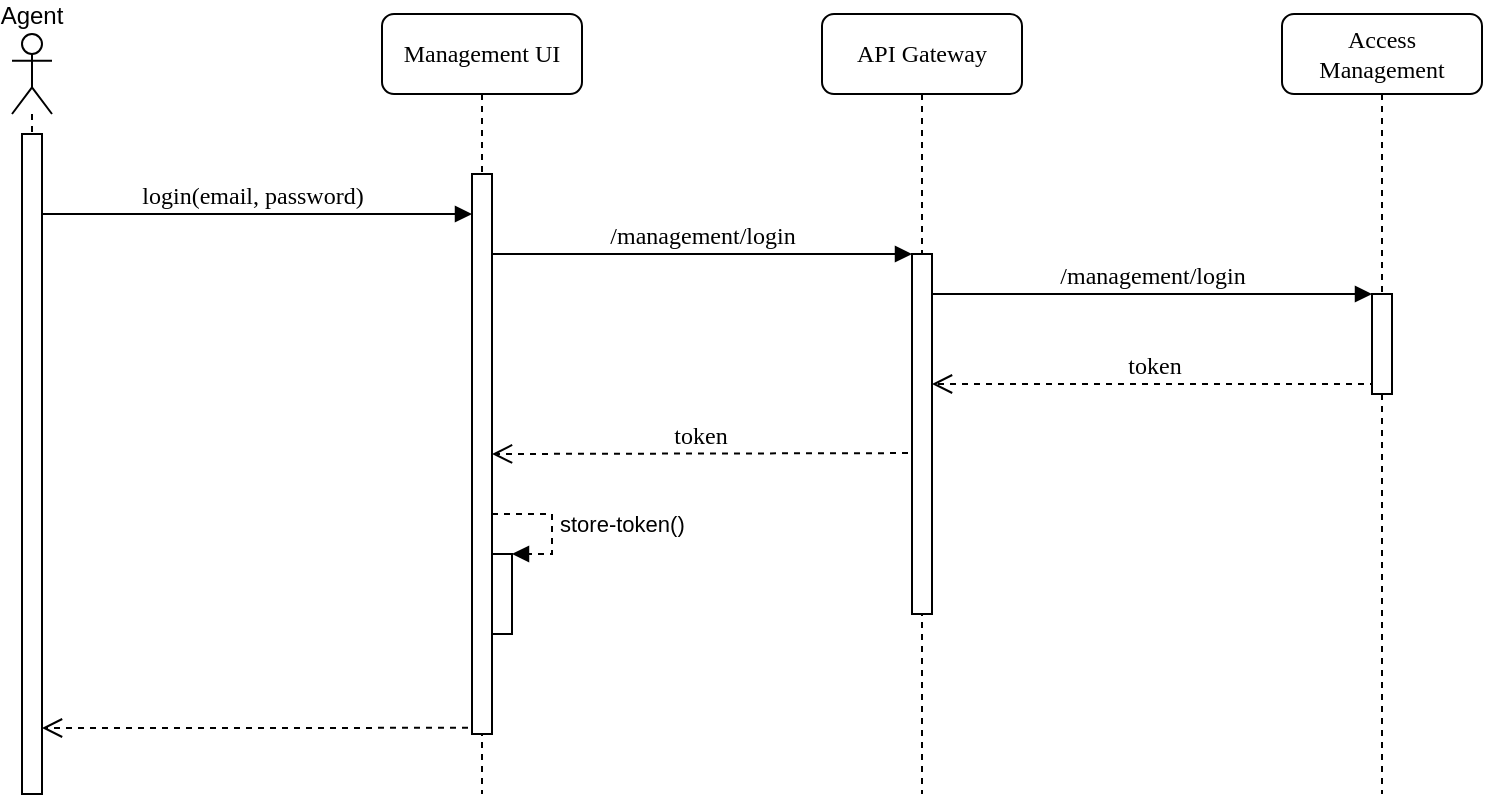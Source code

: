 <mxfile version="13.3.9" type="device" pages="3"><diagram name="login" id="13e1069c-82ec-6db2-03f1-153e76fe0fe0"><mxGraphModel dx="1422" dy="832" grid="1" gridSize="10" guides="1" tooltips="1" connect="1" arrows="1" fold="1" page="1" pageScale="1" pageWidth="1100" pageHeight="850" background="#ffffff" math="0" shadow="0"><root><mxCell id="0"/><mxCell id="1" parent="0"/><mxCell id="9r3XHxPPfBr76RsygBmJ-10" value="token" style="html=1;verticalAlign=bottom;endArrow=open;dashed=1;endSize=8;labelBackgroundColor=none;fontFamily=Verdana;fontSize=12;edgeStyle=elbowEdgeStyle;elbow=vertical;exitX=0.2;exitY=0.9;exitDx=0;exitDy=0;exitPerimeter=0;" parent="1" source="7baba1c4bc27f4b0-13" target="7baba1c4bc27f4b0-10" edge="1"><mxGeometry relative="1" as="geometry"><mxPoint x="475" y="239.5" as="targetPoint"/><mxPoint x="605" y="239.5" as="sourcePoint"/></mxGeometry></mxCell><mxCell id="9r3XHxPPfBr76RsygBmJ-23" value="login(email, password)" style="html=1;verticalAlign=bottom;endArrow=block;entryX=0;entryY=0;labelBackgroundColor=none;fontFamily=Verdana;fontSize=12;edgeStyle=elbowEdgeStyle;elbow=vertical;" parent="1" source="9r3XHxPPfBr76RsygBmJ-20" edge="1"><mxGeometry relative="1" as="geometry"><mxPoint x="60" y="150" as="sourcePoint"/><mxPoint x="270" y="150.0" as="targetPoint"/></mxGeometry></mxCell><mxCell id="7baba1c4bc27f4b0-2" value="API Gateway" style="shape=umlLifeline;perimeter=lifelinePerimeter;whiteSpace=wrap;html=1;container=1;collapsible=0;recursiveResize=0;outlineConnect=0;rounded=1;shadow=0;comic=0;labelBackgroundColor=none;strokeWidth=1;fontFamily=Verdana;fontSize=12;align=center;" parent="1" vertex="1"><mxGeometry x="445" y="50" width="100" height="390" as="geometry"/></mxCell><mxCell id="7baba1c4bc27f4b0-10" value="" style="html=1;points=[];perimeter=orthogonalPerimeter;rounded=0;shadow=0;comic=0;labelBackgroundColor=none;strokeWidth=1;fontFamily=Verdana;fontSize=12;align=center;" parent="7baba1c4bc27f4b0-2" vertex="1"><mxGeometry x="45" y="120" width="10" height="180" as="geometry"/></mxCell><mxCell id="7baba1c4bc27f4b0-3" value="Access Management" style="shape=umlLifeline;perimeter=lifelinePerimeter;whiteSpace=wrap;html=1;container=1;collapsible=0;recursiveResize=0;outlineConnect=0;rounded=1;shadow=0;comic=0;labelBackgroundColor=none;strokeWidth=1;fontFamily=Verdana;fontSize=12;align=center;" parent="1" vertex="1"><mxGeometry x="675" y="50" width="100" height="390" as="geometry"/></mxCell><mxCell id="7baba1c4bc27f4b0-13" value="" style="html=1;points=[];perimeter=orthogonalPerimeter;rounded=0;shadow=0;comic=0;labelBackgroundColor=none;strokeWidth=1;fontFamily=Verdana;fontSize=12;align=center;" parent="7baba1c4bc27f4b0-3" vertex="1"><mxGeometry x="45" y="140" width="10" height="50" as="geometry"/></mxCell><mxCell id="7baba1c4bc27f4b0-8" value="Management UI" style="shape=umlLifeline;perimeter=lifelinePerimeter;whiteSpace=wrap;html=1;container=1;collapsible=0;recursiveResize=0;outlineConnect=0;rounded=1;shadow=0;comic=0;labelBackgroundColor=none;strokeWidth=1;fontFamily=Verdana;fontSize=12;align=center;" parent="1" vertex="1"><mxGeometry x="225" y="50" width="100" height="390" as="geometry"/></mxCell><mxCell id="7baba1c4bc27f4b0-9" value="" style="html=1;points=[];perimeter=orthogonalPerimeter;rounded=0;shadow=0;comic=0;labelBackgroundColor=none;strokeWidth=1;fontFamily=Verdana;fontSize=12;align=center;" parent="7baba1c4bc27f4b0-8" vertex="1"><mxGeometry x="45" y="80" width="10" height="280" as="geometry"/></mxCell><mxCell id="7baba1c4bc27f4b0-11" value="/management/login" style="html=1;verticalAlign=bottom;endArrow=block;entryX=0;entryY=0;labelBackgroundColor=none;fontFamily=Verdana;fontSize=12;edgeStyle=elbowEdgeStyle;elbow=vertical;" parent="1" source="7baba1c4bc27f4b0-9" target="7baba1c4bc27f4b0-10" edge="1"><mxGeometry relative="1" as="geometry"><mxPoint x="345" y="180" as="sourcePoint"/></mxGeometry></mxCell><mxCell id="7baba1c4bc27f4b0-14" value="/management/login" style="html=1;verticalAlign=bottom;endArrow=block;entryX=0;entryY=0;labelBackgroundColor=none;fontFamily=Verdana;fontSize=12;edgeStyle=elbowEdgeStyle;elbow=vertical;" parent="1" source="7baba1c4bc27f4b0-10" target="7baba1c4bc27f4b0-13" edge="1"><mxGeometry relative="1" as="geometry"><mxPoint x="575" y="190" as="sourcePoint"/></mxGeometry></mxCell><mxCell id="9r3XHxPPfBr76RsygBmJ-11" value="token" style="html=1;verticalAlign=bottom;endArrow=open;dashed=1;endSize=8;labelBackgroundColor=none;fontFamily=Verdana;fontSize=12;edgeStyle=elbowEdgeStyle;elbow=vertical;exitX=-0.2;exitY=0.553;exitDx=0;exitDy=0;exitPerimeter=0;" parent="1" source="7baba1c4bc27f4b0-10" target="7baba1c4bc27f4b0-9" edge="1"><mxGeometry relative="1" as="geometry"><mxPoint x="255" y="280" as="targetPoint"/><Array as="points"><mxPoint x="365" y="270"/></Array><mxPoint x="387" y="280" as="sourcePoint"/></mxGeometry></mxCell><mxCell id="9r3XHxPPfBr76RsygBmJ-20" value="Agent" style="shape=umlLifeline;participant=umlActor;perimeter=lifelinePerimeter;whiteSpace=wrap;html=1;container=1;collapsible=0;recursiveResize=0;verticalAlign=bottom;spacingTop=36;labelBackgroundColor=#ffffff;outlineConnect=0;labelPosition=center;verticalLabelPosition=top;align=center;" parent="1" vertex="1"><mxGeometry x="40" y="60" width="20" height="380" as="geometry"/></mxCell><mxCell id="9r3XHxPPfBr76RsygBmJ-21" value="" style="html=1;points=[];perimeter=orthogonalPerimeter;" parent="9r3XHxPPfBr76RsygBmJ-20" vertex="1"><mxGeometry x="5" y="50" width="10" height="330" as="geometry"/></mxCell><mxCell id="9r3XHxPPfBr76RsygBmJ-24" value="" style="html=1;verticalAlign=bottom;endArrow=open;dashed=1;endSize=8;labelBackgroundColor=none;fontFamily=Verdana;fontSize=12;edgeStyle=elbowEdgeStyle;elbow=vertical;exitX=-0.2;exitY=0.989;exitDx=0;exitDy=0;exitPerimeter=0;" parent="1" source="7baba1c4bc27f4b0-9" target="9r3XHxPPfBr76RsygBmJ-21" edge="1"><mxGeometry relative="1" as="geometry"><mxPoint x="40" y="320.46" as="targetPoint"/><mxPoint x="160" y="413" as="sourcePoint"/></mxGeometry></mxCell><mxCell id="9r3XHxPPfBr76RsygBmJ-26" value="" style="html=1;points=[];perimeter=orthogonalPerimeter;" parent="1" vertex="1"><mxGeometry x="280" y="320" width="10" height="40" as="geometry"/></mxCell><mxCell id="9r3XHxPPfBr76RsygBmJ-27" value="store-token()" style="edgeStyle=orthogonalEdgeStyle;html=1;align=left;spacingLeft=2;endArrow=block;rounded=0;entryX=1;entryY=0;dashed=1;" parent="1" source="7baba1c4bc27f4b0-9" target="9r3XHxPPfBr76RsygBmJ-26" edge="1"><mxGeometry relative="1" as="geometry"><mxPoint x="285" y="300" as="sourcePoint"/><Array as="points"><mxPoint x="310" y="300"/><mxPoint x="310" y="320"/></Array></mxGeometry></mxCell></root></mxGraphModel></diagram><diagram id="2cRlKDAucjK2CO5kLKZX" name="business-creation"><mxGraphModel dx="1422" dy="832" grid="1" gridSize="10" guides="1" tooltips="1" connect="1" arrows="1" fold="1" page="1" pageScale="1" pageWidth="827" pageHeight="1169" math="0" shadow="0"><root><mxCell id="4nUgVqKMPaIbBqRqi7Er-0"/><mxCell id="4nUgVqKMPaIbBqRqi7Er-1" parent="4nUgVqKMPaIbBqRqi7Er-0"/><mxCell id="WqAKoqgj0-lO-QitgO50-1" value="new business()" style="html=1;verticalAlign=bottom;endArrow=block;entryX=0;entryY=0;labelBackgroundColor=none;fontFamily=Verdana;fontSize=12;edgeStyle=elbowEdgeStyle;elbow=vertical;" parent="4nUgVqKMPaIbBqRqi7Er-1" source="WqAKoqgj0-lO-QitgO50-11" edge="1"><mxGeometry relative="1" as="geometry"><mxPoint x="60" y="150" as="sourcePoint"/><mxPoint x="270" y="150.0" as="targetPoint"/></mxGeometry></mxCell><mxCell id="WqAKoqgj0-lO-QitgO50-2" value="API Gateway" style="shape=umlLifeline;perimeter=lifelinePerimeter;whiteSpace=wrap;html=1;container=1;collapsible=0;recursiveResize=0;outlineConnect=0;rounded=1;shadow=0;comic=0;labelBackgroundColor=none;strokeWidth=1;fontFamily=Verdana;fontSize=12;align=center;" parent="4nUgVqKMPaIbBqRqi7Er-1" vertex="1"><mxGeometry x="445" y="50" width="100" height="480" as="geometry"/></mxCell><mxCell id="WqAKoqgj0-lO-QitgO50-3" value="" style="html=1;points=[];perimeter=orthogonalPerimeter;rounded=0;shadow=0;comic=0;labelBackgroundColor=none;strokeWidth=1;fontFamily=Verdana;fontSize=12;align=center;" parent="WqAKoqgj0-lO-QitgO50-2" vertex="1"><mxGeometry x="45" y="120" width="10" height="180" as="geometry"/></mxCell><mxCell id="8SOFzGMDC54EK7gkt21m-17" value="" style="html=1;points=[];perimeter=orthogonalPerimeter;rounded=0;shadow=0;comic=0;labelBackgroundColor=none;strokeWidth=1;fontFamily=Verdana;fontSize=12;align=center;" parent="WqAKoqgj0-lO-QitgO50-2" vertex="1"><mxGeometry x="45" y="330" width="10" height="70" as="geometry"/></mxCell><mxCell id="WqAKoqgj0-lO-QitgO50-4" value="Access Management" style="shape=umlLifeline;perimeter=lifelinePerimeter;whiteSpace=wrap;html=1;container=1;collapsible=0;recursiveResize=0;outlineConnect=0;rounded=1;shadow=0;comic=0;labelBackgroundColor=none;strokeWidth=1;fontFamily=Verdana;fontSize=12;align=center;" parent="4nUgVqKMPaIbBqRqi7Er-1" vertex="1"><mxGeometry x="675" y="50" width="100" height="480" as="geometry"/></mxCell><mxCell id="WqAKoqgj0-lO-QitgO50-5" value="" style="html=1;points=[];perimeter=orthogonalPerimeter;rounded=0;shadow=0;comic=0;labelBackgroundColor=none;strokeWidth=1;fontFamily=Verdana;fontSize=12;align=center;" parent="WqAKoqgj0-lO-QitgO50-4" vertex="1"><mxGeometry x="45" y="140" width="10" height="50" as="geometry"/></mxCell><mxCell id="8SOFzGMDC54EK7gkt21m-16" value="" style="html=1;points=[];perimeter=orthogonalPerimeter;rounded=0;shadow=0;comic=0;labelBackgroundColor=none;strokeWidth=1;fontFamily=Verdana;fontSize=12;align=center;" parent="WqAKoqgj0-lO-QitgO50-4" vertex="1"><mxGeometry x="45" y="330" width="10" height="50" as="geometry"/></mxCell><mxCell id="WqAKoqgj0-lO-QitgO50-6" value="Management UI" style="shape=umlLifeline;perimeter=lifelinePerimeter;whiteSpace=wrap;html=1;container=1;collapsible=0;recursiveResize=0;outlineConnect=0;rounded=1;shadow=0;comic=0;labelBackgroundColor=none;strokeWidth=1;fontFamily=Verdana;fontSize=12;align=center;" parent="4nUgVqKMPaIbBqRqi7Er-1" vertex="1"><mxGeometry x="225" y="50" width="100" height="480" as="geometry"/></mxCell><mxCell id="WqAKoqgj0-lO-QitgO50-7" value="" style="html=1;points=[];perimeter=orthogonalPerimeter;rounded=0;shadow=0;comic=0;labelBackgroundColor=none;strokeWidth=1;fontFamily=Verdana;fontSize=12;align=center;" parent="WqAKoqgj0-lO-QitgO50-6" vertex="1"><mxGeometry x="45" y="80" width="10" height="380" as="geometry"/></mxCell><mxCell id="WqAKoqgj0-lO-QitgO50-8" value="/management/business/create" style="html=1;verticalAlign=bottom;endArrow=block;entryX=0;entryY=0;labelBackgroundColor=none;fontFamily=Verdana;fontSize=12;edgeStyle=elbowEdgeStyle;elbow=vertical;" parent="4nUgVqKMPaIbBqRqi7Er-1" source="WqAKoqgj0-lO-QitgO50-7" target="WqAKoqgj0-lO-QitgO50-3" edge="1"><mxGeometry relative="1" as="geometry"><mxPoint x="345" y="180" as="sourcePoint"/></mxGeometry></mxCell><mxCell id="WqAKoqgj0-lO-QitgO50-9" value="/management/auth" style="html=1;verticalAlign=bottom;endArrow=block;entryX=0;entryY=0;labelBackgroundColor=none;fontFamily=Verdana;fontSize=12;edgeStyle=elbowEdgeStyle;elbow=vertical;" parent="4nUgVqKMPaIbBqRqi7Er-1" source="WqAKoqgj0-lO-QitgO50-3" target="WqAKoqgj0-lO-QitgO50-5" edge="1"><mxGeometry relative="1" as="geometry"><mxPoint x="575" y="190" as="sourcePoint"/></mxGeometry></mxCell><mxCell id="WqAKoqgj0-lO-QitgO50-11" value="Owner" style="shape=umlLifeline;participant=umlActor;perimeter=lifelinePerimeter;whiteSpace=wrap;html=1;container=1;collapsible=0;recursiveResize=0;verticalAlign=bottom;spacingTop=36;labelBackgroundColor=#ffffff;outlineConnect=0;labelPosition=center;verticalLabelPosition=top;align=center;" parent="4nUgVqKMPaIbBqRqi7Er-1" vertex="1"><mxGeometry x="40" y="60" width="20" height="470" as="geometry"/></mxCell><mxCell id="WqAKoqgj0-lO-QitgO50-12" value="" style="html=1;points=[];perimeter=orthogonalPerimeter;" parent="WqAKoqgj0-lO-QitgO50-11" vertex="1"><mxGeometry x="5" y="50" width="10" height="400" as="geometry"/></mxCell><mxCell id="WqAKoqgj0-lO-QitgO50-13" value="" style="html=1;verticalAlign=bottom;endArrow=open;dashed=1;endSize=8;labelBackgroundColor=none;fontFamily=Verdana;fontSize=12;edgeStyle=elbowEdgeStyle;elbow=vertical;exitX=0.1;exitY=0.953;exitDx=0;exitDy=0;exitPerimeter=0;" parent="4nUgVqKMPaIbBqRqi7Er-1" source="WqAKoqgj0-lO-QitgO50-7" target="WqAKoqgj0-lO-QitgO50-12" edge="1"><mxGeometry relative="1" as="geometry"><mxPoint x="40" y="320.46" as="targetPoint"/><mxPoint x="160" y="413" as="sourcePoint"/></mxGeometry></mxCell><mxCell id="u4_4PW9yG5TxflLb3e-O-0" value="agent credentials" style="html=1;verticalAlign=bottom;endArrow=open;dashed=1;endSize=8;labelBackgroundColor=none;fontFamily=Verdana;fontSize=12;edgeStyle=elbowEdgeStyle;elbow=vertical;entryX=1.2;entryY=0.339;entryDx=0;entryDy=0;entryPerimeter=0;" parent="4nUgVqKMPaIbBqRqi7Er-1" source="WqAKoqgj0-lO-QitgO50-5" target="WqAKoqgj0-lO-QitgO50-3" edge="1"><mxGeometry relative="1" as="geometry"><mxPoint x="550" y="230" as="targetPoint"/><mxPoint x="708" y="230" as="sourcePoint"/></mxGeometry></mxCell><mxCell id="u4_4PW9yG5TxflLb3e-O-1" value="Management Services" style="shape=umlLifeline;perimeter=lifelinePerimeter;whiteSpace=wrap;html=1;container=1;collapsible=0;recursiveResize=0;outlineConnect=0;rounded=1;shadow=0;comic=0;labelBackgroundColor=none;strokeWidth=1;fontFamily=Verdana;fontSize=12;align=center;" parent="4nUgVqKMPaIbBqRqi7Er-1" vertex="1"><mxGeometry x="910" y="50" width="100" height="480" as="geometry"/></mxCell><mxCell id="u4_4PW9yG5TxflLb3e-O-2" value="" style="html=1;points=[];perimeter=orthogonalPerimeter;rounded=0;shadow=0;comic=0;labelBackgroundColor=none;strokeWidth=1;fontFamily=Verdana;fontSize=12;align=center;" parent="u4_4PW9yG5TxflLb3e-O-1" vertex="1"><mxGeometry x="45" y="230" width="10" height="50" as="geometry"/></mxCell><mxCell id="8SOFzGMDC54EK7gkt21m-1" value="/management/business/create" style="html=1;verticalAlign=bottom;endArrow=block;labelBackgroundColor=none;fontFamily=Verdana;fontSize=12;edgeStyle=elbowEdgeStyle;elbow=vertical;exitX=1.2;exitY=0.683;exitDx=0;exitDy=0;exitPerimeter=0;entryX=0.1;entryY=0.26;entryDx=0;entryDy=0;entryPerimeter=0;" parent="4nUgVqKMPaIbBqRqi7Er-1" source="WqAKoqgj0-lO-QitgO50-3" target="u4_4PW9yG5TxflLb3e-O-2" edge="1"><mxGeometry relative="1" as="geometry"><mxPoint x="555" y="290" as="sourcePoint"/><mxPoint x="900" y="293" as="targetPoint"/></mxGeometry></mxCell><mxCell id="8SOFzGMDC54EK7gkt21m-2" value="business data" style="html=1;verticalAlign=bottom;endArrow=open;dashed=1;endSize=8;labelBackgroundColor=none;fontFamily=Verdana;fontSize=12;edgeStyle=elbowEdgeStyle;elbow=vertical;entryX=1.1;entryY=0.839;entryDx=0;entryDy=0;entryPerimeter=0;exitX=0.1;exitY=0.82;exitDx=0;exitDy=0;exitPerimeter=0;" parent="4nUgVqKMPaIbBqRqi7Er-1" source="u4_4PW9yG5TxflLb3e-O-2" target="WqAKoqgj0-lO-QitgO50-3" edge="1"><mxGeometry relative="1" as="geometry"><mxPoint x="590" y="320.02" as="targetPoint"/><mxPoint x="808" y="320" as="sourcePoint"/></mxGeometry></mxCell><mxCell id="8SOFzGMDC54EK7gkt21m-3" value="business data" style="html=1;verticalAlign=bottom;endArrow=open;dashed=1;endSize=8;labelBackgroundColor=none;fontFamily=Verdana;fontSize=12;edgeStyle=elbowEdgeStyle;elbow=vertical;exitX=0;exitY=0.994;exitDx=0;exitDy=0;exitPerimeter=0;" parent="4nUgVqKMPaIbBqRqi7Er-1" source="WqAKoqgj0-lO-QitgO50-3" edge="1"><mxGeometry relative="1" as="geometry"><mxPoint x="279" y="348" as="targetPoint"/><Array as="points"><mxPoint x="330" y="348"/></Array><mxPoint x="460" y="350" as="sourcePoint"/></mxGeometry></mxCell><mxCell id="8SOFzGMDC54EK7gkt21m-11" value="403" style="html=1;verticalAlign=bottom;endArrow=open;dashed=1;endSize=8;labelBackgroundColor=none;fontFamily=Verdana;fontSize=12;edgeStyle=elbowEdgeStyle;elbow=vertical;entryX=1.2;entryY=0.339;entryDx=0;entryDy=0;entryPerimeter=0;" parent="4nUgVqKMPaIbBqRqi7Er-1" edge="1"><mxGeometry relative="1" as="geometry"><mxPoint x="502" y="391.02" as="targetPoint"/><mxPoint x="720" y="391" as="sourcePoint"/></mxGeometry></mxCell><mxCell id="8SOFzGMDC54EK7gkt21m-15" value="Access denied" style="html=1;verticalAlign=bottom;endArrow=open;dashed=1;endSize=8;labelBackgroundColor=none;fontFamily=Verdana;fontSize=12;edgeStyle=elbowEdgeStyle;elbow=vertical;entryX=0.9;entryY=0.445;entryDx=0;entryDy=0;entryPerimeter=0;exitX=0;exitY=0.994;exitDx=0;exitDy=0;exitPerimeter=0;" parent="4nUgVqKMPaIbBqRqi7Er-1" edge="1"><mxGeometry relative="1" as="geometry"><mxPoint x="279" y="440.05" as="targetPoint"/><Array as="points"><mxPoint x="330" y="440"/></Array><mxPoint x="490" y="440.92" as="sourcePoint"/></mxGeometry></mxCell><mxCell id="8SOFzGMDC54EK7gkt21m-10" value="error" style="shape=umlFrame;whiteSpace=wrap;html=1;" parent="4nUgVqKMPaIbBqRqi7Er-1" vertex="1"><mxGeometry x="250" y="370" width="730" height="100" as="geometry"/></mxCell><mxCell id="8SOFzGMDC54EK7gkt21m-4" value="success" style="shape=umlFrame;whiteSpace=wrap;html=1;" parent="4nUgVqKMPaIbBqRqi7Er-1" vertex="1"><mxGeometry x="250" y="210" width="730" height="160" as="geometry"/></mxCell></root></mxGraphModel></diagram><diagram name="business-execution" id="yGrtFF_EOIKwgGQeVAfg"><mxGraphModel dx="1422" dy="832" grid="1" gridSize="10" guides="1" tooltips="1" connect="1" arrows="1" fold="1" page="1" pageScale="1" pageWidth="827" pageHeight="1169" math="0" shadow="0"><root><mxCell id="TE4qETaCNr6XLSNKdx11-0"/><mxCell id="TE4qETaCNr6XLSNKdx11-1" parent="TE4qETaCNr6XLSNKdx11-0"/><mxCell id="j4y48DyJ7ybmJsVWcj3t-8" value="" style="html=1;verticalAlign=bottom;endArrow=open;dashed=1;endSize=8;labelBackgroundColor=none;fontFamily=Verdana;fontSize=12;edgeStyle=elbowEdgeStyle;elbow=vertical;entryX=1.2;entryY=0.958;entryDx=0;entryDy=0;entryPerimeter=0;" parent="TE4qETaCNr6XLSNKdx11-1" target="j4y48DyJ7ybmJsVWcj3t-4" edge="1"><mxGeometry relative="1" as="geometry"><mxPoint x="60" y="650" as="targetPoint"/><mxPoint x="276" y="650" as="sourcePoint"/><Array as="points"><mxPoint x="150" y="649"/><mxPoint x="140" y="640"/></Array></mxGeometry></mxCell><mxCell id="-XUPtEVk1rIOXq4YrW0v-10" value="session data" style="html=1;verticalAlign=bottom;endArrow=open;dashed=1;endSize=8;labelBackgroundColor=none;fontFamily=Verdana;fontSize=12;edgeStyle=elbowEdgeStyle;elbow=vertical;exitX=0.1;exitY=0.923;exitDx=0;exitDy=0;exitPerimeter=0;entryX=1.2;entryY=0.812;entryDx=0;entryDy=0;entryPerimeter=0;" parent="TE4qETaCNr6XLSNKdx11-1" source="-XUPtEVk1rIOXq4YrW0v-1" target="-XUPtEVk1rIOXq4YrW0v-3" edge="1"><mxGeometry relative="1" as="geometry"><mxPoint x="495" y="609" as="targetPoint"/><mxPoint x="952.5" y="550" as="sourcePoint"/></mxGeometry></mxCell><mxCell id="-XUPtEVk1rIOXq4YrW0v-0" value="Business Services" style="shape=umlLifeline;perimeter=lifelinePerimeter;whiteSpace=wrap;html=1;container=1;collapsible=0;recursiveResize=0;outlineConnect=0;rounded=1;shadow=0;comic=0;labelBackgroundColor=none;strokeWidth=1;fontFamily=Verdana;fontSize=12;align=center;" parent="TE4qETaCNr6XLSNKdx11-1" vertex="1"><mxGeometry x="1125" y="50" width="100" height="610" as="geometry"/></mxCell><mxCell id="-XUPtEVk1rIOXq4YrW0v-1" value="" style="html=1;points=[];perimeter=orthogonalPerimeter;rounded=0;shadow=0;comic=0;labelBackgroundColor=none;strokeWidth=1;fontFamily=Verdana;fontSize=12;align=center;" parent="TE4qETaCNr6XLSNKdx11-1" vertex="1"><mxGeometry x="1170" y="490" width="10" height="130" as="geometry"/></mxCell><mxCell id="TE4qETaCNr6XLSNKdx11-2" value="request configuration" style="html=1;verticalAlign=bottom;endArrow=block;entryX=0;entryY=0;labelBackgroundColor=none;fontFamily=Verdana;fontSize=12;edgeStyle=elbowEdgeStyle;elbow=vertical;" parent="TE4qETaCNr6XLSNKdx11-1" source="TE4qETaCNr6XLSNKdx11-13" edge="1"><mxGeometry relative="1" as="geometry"><mxPoint x="60" y="150" as="sourcePoint"/><mxPoint x="270" y="150.0" as="targetPoint"/></mxGeometry></mxCell><mxCell id="TE4qETaCNr6XLSNKdx11-3" value="API Gateway" style="shape=umlLifeline;perimeter=lifelinePerimeter;whiteSpace=wrap;html=1;container=1;collapsible=0;recursiveResize=0;outlineConnect=0;rounded=1;shadow=0;comic=0;labelBackgroundColor=none;strokeWidth=1;fontFamily=Verdana;fontSize=12;align=center;" parent="TE4qETaCNr6XLSNKdx11-1" vertex="1"><mxGeometry x="445" y="50" width="100" height="610" as="geometry"/></mxCell><mxCell id="TE4qETaCNr6XLSNKdx11-4" value="" style="html=1;points=[];perimeter=orthogonalPerimeter;rounded=0;shadow=0;comic=0;labelBackgroundColor=none;strokeWidth=1;fontFamily=Verdana;fontSize=12;align=center;" parent="TE4qETaCNr6XLSNKdx11-3" vertex="1"><mxGeometry x="45" y="120" width="10" height="180" as="geometry"/></mxCell><mxCell id="-XUPtEVk1rIOXq4YrW0v-3" value="" style="html=1;points=[];perimeter=orthogonalPerimeter;rounded=0;shadow=0;comic=0;labelBackgroundColor=none;strokeWidth=1;fontFamily=Verdana;fontSize=12;align=center;" parent="TE4qETaCNr6XLSNKdx11-3" vertex="1"><mxGeometry x="45" y="350" width="10" height="260" as="geometry"/></mxCell><mxCell id="TE4qETaCNr6XLSNKdx11-6" value="Access Management" style="shape=umlLifeline;perimeter=lifelinePerimeter;whiteSpace=wrap;html=1;container=1;collapsible=0;recursiveResize=0;outlineConnect=0;rounded=1;shadow=0;comic=0;labelBackgroundColor=none;strokeWidth=1;fontFamily=Verdana;fontSize=12;align=center;" parent="TE4qETaCNr6XLSNKdx11-1" vertex="1"><mxGeometry x="675" y="50" width="100" height="610" as="geometry"/></mxCell><mxCell id="TE4qETaCNr6XLSNKdx11-7" value="" style="html=1;points=[];perimeter=orthogonalPerimeter;rounded=0;shadow=0;comic=0;labelBackgroundColor=none;strokeWidth=1;fontFamily=Verdana;fontSize=12;align=center;" parent="TE4qETaCNr6XLSNKdx11-6" vertex="1"><mxGeometry x="45" y="140" width="10" height="50" as="geometry"/></mxCell><mxCell id="-XUPtEVk1rIOXq4YrW0v-5" value="" style="html=1;points=[];perimeter=orthogonalPerimeter;rounded=0;shadow=0;comic=0;labelBackgroundColor=none;strokeWidth=1;fontFamily=Verdana;fontSize=12;align=center;" parent="TE4qETaCNr6XLSNKdx11-6" vertex="1"><mxGeometry x="45" y="380" width="10" height="50" as="geometry"/></mxCell><mxCell id="TE4qETaCNr6XLSNKdx11-9" value="Management UI" style="shape=umlLifeline;perimeter=lifelinePerimeter;whiteSpace=wrap;html=1;container=1;collapsible=0;recursiveResize=0;outlineConnect=0;rounded=1;shadow=0;comic=0;labelBackgroundColor=none;strokeWidth=1;fontFamily=Verdana;fontSize=12;align=center;" parent="TE4qETaCNr6XLSNKdx11-1" vertex="1"><mxGeometry x="225" y="50" width="100" height="590" as="geometry"/></mxCell><mxCell id="TE4qETaCNr6XLSNKdx11-10" value="" style="html=1;points=[];perimeter=orthogonalPerimeter;rounded=0;shadow=0;comic=0;labelBackgroundColor=none;strokeWidth=1;fontFamily=Verdana;fontSize=12;align=center;" parent="TE4qETaCNr6XLSNKdx11-9" vertex="1"><mxGeometry x="45" y="80" width="10" height="260" as="geometry"/></mxCell><mxCell id="j4y48DyJ7ybmJsVWcj3t-5" value="" style="html=1;points=[];perimeter=orthogonalPerimeter;rounded=0;shadow=0;comic=0;labelBackgroundColor=none;strokeWidth=1;fontFamily=Verdana;fontSize=12;align=center;" parent="TE4qETaCNr6XLSNKdx11-9" vertex="1"><mxGeometry x="45" y="350" width="10" height="260" as="geometry"/></mxCell><mxCell id="TE4qETaCNr6XLSNKdx11-11" value="/management/business/template" style="html=1;verticalAlign=bottom;endArrow=block;entryX=0;entryY=0;labelBackgroundColor=none;fontFamily=Verdana;fontSize=12;edgeStyle=elbowEdgeStyle;elbow=vertical;" parent="TE4qETaCNr6XLSNKdx11-1" source="TE4qETaCNr6XLSNKdx11-10" target="TE4qETaCNr6XLSNKdx11-4" edge="1"><mxGeometry relative="1" as="geometry"><mxPoint x="345" y="180" as="sourcePoint"/></mxGeometry></mxCell><mxCell id="TE4qETaCNr6XLSNKdx11-12" value="/management/auth" style="html=1;verticalAlign=bottom;endArrow=block;entryX=0;entryY=0;labelBackgroundColor=none;fontFamily=Verdana;fontSize=12;edgeStyle=elbowEdgeStyle;elbow=vertical;" parent="TE4qETaCNr6XLSNKdx11-1" source="TE4qETaCNr6XLSNKdx11-4" target="TE4qETaCNr6XLSNKdx11-7" edge="1"><mxGeometry relative="1" as="geometry"><mxPoint x="575" y="190" as="sourcePoint"/></mxGeometry></mxCell><mxCell id="TE4qETaCNr6XLSNKdx11-13" value="Agent" style="shape=umlLifeline;participant=umlActor;perimeter=lifelinePerimeter;whiteSpace=wrap;html=1;container=1;collapsible=0;recursiveResize=0;verticalAlign=bottom;spacingTop=36;labelBackgroundColor=#ffffff;outlineConnect=0;labelPosition=center;verticalLabelPosition=top;align=center;" parent="TE4qETaCNr6XLSNKdx11-1" vertex="1"><mxGeometry x="40" y="60" width="20" height="600" as="geometry"/></mxCell><mxCell id="TE4qETaCNr6XLSNKdx11-14" value="" style="html=1;points=[];perimeter=orthogonalPerimeter;" parent="TE4qETaCNr6XLSNKdx11-13" vertex="1"><mxGeometry x="5" y="50" width="10" height="280" as="geometry"/></mxCell><mxCell id="j4y48DyJ7ybmJsVWcj3t-4" value="" style="html=1;points=[];perimeter=orthogonalPerimeter;" parent="TE4qETaCNr6XLSNKdx11-13" vertex="1"><mxGeometry x="5" y="340" width="10" height="260" as="geometry"/></mxCell><mxCell id="TE4qETaCNr6XLSNKdx11-15" value="" style="html=1;verticalAlign=bottom;endArrow=open;dashed=1;endSize=8;labelBackgroundColor=none;fontFamily=Verdana;fontSize=12;edgeStyle=elbowEdgeStyle;elbow=vertical;" parent="TE4qETaCNr6XLSNKdx11-1" target="TE4qETaCNr6XLSNKdx11-14" edge="1"><mxGeometry relative="1" as="geometry"><mxPoint x="40" y="320.46" as="targetPoint"/><mxPoint x="271" y="370" as="sourcePoint"/><Array as="points"><mxPoint x="210" y="370"/></Array></mxGeometry></mxCell><mxCell id="TE4qETaCNr6XLSNKdx11-16" value="agent credentials" style="html=1;verticalAlign=bottom;endArrow=open;dashed=1;endSize=8;labelBackgroundColor=none;fontFamily=Verdana;fontSize=12;edgeStyle=elbowEdgeStyle;elbow=vertical;entryX=1.2;entryY=0.339;entryDx=0;entryDy=0;entryPerimeter=0;" parent="TE4qETaCNr6XLSNKdx11-1" source="TE4qETaCNr6XLSNKdx11-7" target="TE4qETaCNr6XLSNKdx11-4" edge="1"><mxGeometry relative="1" as="geometry"><mxPoint x="550" y="230" as="targetPoint"/><mxPoint x="708" y="230" as="sourcePoint"/></mxGeometry></mxCell><mxCell id="TE4qETaCNr6XLSNKdx11-17" value="Management Services" style="shape=umlLifeline;perimeter=lifelinePerimeter;whiteSpace=wrap;html=1;container=1;collapsible=0;recursiveResize=0;outlineConnect=0;rounded=1;shadow=0;comic=0;labelBackgroundColor=none;strokeWidth=1;fontFamily=Verdana;fontSize=12;align=center;" parent="TE4qETaCNr6XLSNKdx11-1" vertex="1"><mxGeometry x="910" y="50" width="100" height="610" as="geometry"/></mxCell><mxCell id="TE4qETaCNr6XLSNKdx11-18" value="" style="html=1;points=[];perimeter=orthogonalPerimeter;rounded=0;shadow=0;comic=0;labelBackgroundColor=none;strokeWidth=1;fontFamily=Verdana;fontSize=12;align=center;" parent="TE4qETaCNr6XLSNKdx11-17" vertex="1"><mxGeometry x="45" y="230" width="10" height="50" as="geometry"/></mxCell><mxCell id="TE4qETaCNr6XLSNKdx11-19" value="/management/business/template" style="html=1;verticalAlign=bottom;endArrow=block;labelBackgroundColor=none;fontFamily=Verdana;fontSize=12;edgeStyle=elbowEdgeStyle;elbow=vertical;exitX=1.2;exitY=0.683;exitDx=0;exitDy=0;exitPerimeter=0;entryX=0.1;entryY=0.26;entryDx=0;entryDy=0;entryPerimeter=0;" parent="TE4qETaCNr6XLSNKdx11-1" source="TE4qETaCNr6XLSNKdx11-4" target="TE4qETaCNr6XLSNKdx11-18" edge="1"><mxGeometry relative="1" as="geometry"><mxPoint x="555" y="290" as="sourcePoint"/><mxPoint x="900" y="293" as="targetPoint"/></mxGeometry></mxCell><mxCell id="TE4qETaCNr6XLSNKdx11-20" value="template data" style="html=1;verticalAlign=bottom;endArrow=open;dashed=1;endSize=8;labelBackgroundColor=none;fontFamily=Verdana;fontSize=12;edgeStyle=elbowEdgeStyle;elbow=vertical;entryX=1.1;entryY=0.839;entryDx=0;entryDy=0;entryPerimeter=0;exitX=0.1;exitY=0.82;exitDx=0;exitDy=0;exitPerimeter=0;" parent="TE4qETaCNr6XLSNKdx11-1" source="TE4qETaCNr6XLSNKdx11-18" target="TE4qETaCNr6XLSNKdx11-4" edge="1"><mxGeometry relative="1" as="geometry"><mxPoint x="590" y="320.02" as="targetPoint"/><mxPoint x="808" y="320" as="sourcePoint"/></mxGeometry></mxCell><mxCell id="TE4qETaCNr6XLSNKdx11-21" value="template data" style="html=1;verticalAlign=bottom;endArrow=open;dashed=1;endSize=8;labelBackgroundColor=none;fontFamily=Verdana;fontSize=12;edgeStyle=elbowEdgeStyle;elbow=vertical;exitX=0;exitY=0.994;exitDx=0;exitDy=0;exitPerimeter=0;" parent="TE4qETaCNr6XLSNKdx11-1" source="TE4qETaCNr6XLSNKdx11-4" edge="1"><mxGeometry relative="1" as="geometry"><mxPoint x="279" y="348" as="targetPoint"/><Array as="points"><mxPoint x="330" y="348"/></Array><mxPoint x="460" y="350" as="sourcePoint"/></mxGeometry></mxCell><mxCell id="-XUPtEVk1rIOXq4YrW0v-2" value="input client data" style="html=1;verticalAlign=bottom;endArrow=block;labelBackgroundColor=none;fontFamily=Verdana;fontSize=12;edgeStyle=elbowEdgeStyle;elbow=vertical;exitX=1;exitY=0.029;exitDx=0;exitDy=0;exitPerimeter=0;" parent="TE4qETaCNr6XLSNKdx11-1" source="j4y48DyJ7ybmJsVWcj3t-4" edge="1"><mxGeometry relative="1" as="geometry"><mxPoint x="50" y="390" as="sourcePoint"/><mxPoint x="270" y="408" as="targetPoint"/></mxGeometry></mxCell><mxCell id="-XUPtEVk1rIOXq4YrW0v-4" value="/session/create" style="html=1;verticalAlign=bottom;endArrow=block;entryX=0;entryY=0;labelBackgroundColor=none;fontFamily=Verdana;fontSize=12;edgeStyle=elbowEdgeStyle;elbow=vertical;" parent="TE4qETaCNr6XLSNKdx11-1" edge="1"><mxGeometry relative="1" as="geometry"><mxPoint x="280" y="420" as="sourcePoint"/><mxPoint x="490" y="420.0" as="targetPoint"/></mxGeometry></mxCell><mxCell id="-XUPtEVk1rIOXq4YrW0v-6" value="/management/auth" style="html=1;verticalAlign=bottom;endArrow=block;entryX=0;entryY=0;labelBackgroundColor=none;fontFamily=Verdana;fontSize=12;edgeStyle=elbowEdgeStyle;elbow=vertical;" parent="TE4qETaCNr6XLSNKdx11-1" target="-XUPtEVk1rIOXq4YrW0v-5" edge="1"><mxGeometry relative="1" as="geometry"><mxPoint x="500" y="430" as="sourcePoint"/></mxGeometry></mxCell><mxCell id="-XUPtEVk1rIOXq4YrW0v-7" value="agent credentials" style="html=1;verticalAlign=bottom;endArrow=open;dashed=1;endSize=8;labelBackgroundColor=none;fontFamily=Verdana;fontSize=12;edgeStyle=elbowEdgeStyle;elbow=vertical;entryX=1.2;entryY=0.339;entryDx=0;entryDy=0;entryPerimeter=0;" parent="TE4qETaCNr6XLSNKdx11-1" source="-XUPtEVk1rIOXq4YrW0v-5" edge="1"><mxGeometry relative="1" as="geometry"><mxPoint x="502" y="471.02" as="targetPoint"/><mxPoint x="708" y="470" as="sourcePoint"/></mxGeometry></mxCell><mxCell id="-XUPtEVk1rIOXq4YrW0v-9" value="/session/create" style="html=1;verticalAlign=bottom;endArrow=block;labelBackgroundColor=none;fontFamily=Verdana;fontSize=12;edgeStyle=elbowEdgeStyle;elbow=vertical;" parent="TE4qETaCNr6XLSNKdx11-1" source="-XUPtEVk1rIOXq4YrW0v-3" edge="1"><mxGeometry relative="1" as="geometry"><mxPoint x="532" y="512.94" as="sourcePoint"/><mxPoint x="1170" y="505" as="targetPoint"/><Array as="points"><mxPoint x="600" y="505"/></Array></mxGeometry></mxCell><mxCell id="-8-86K-h_aRK7DOJVXXi-1" style="edgeStyle=orthogonalEdgeStyle;rounded=0;orthogonalLoop=1;jettySize=auto;html=1;dashed=1;endArrow=none;endFill=0;" edge="1" parent="TE4qETaCNr6XLSNKdx11-1" source="j4y48DyJ7ybmJsVWcj3t-0" target="-8-86K-h_aRK7DOJVXXi-0"><mxGeometry relative="1" as="geometry"/></mxCell><mxCell id="j4y48DyJ7ybmJsVWcj3t-0" value="" style="html=1;points=[];perimeter=orthogonalPerimeter;" parent="TE4qETaCNr6XLSNKdx11-1" vertex="1"><mxGeometry x="1180" y="550" width="10" height="40" as="geometry"/></mxCell><mxCell id="j4y48DyJ7ybmJsVWcj3t-1" value="dispatch sessiion starter" style="edgeStyle=orthogonalEdgeStyle;html=1;align=left;spacingLeft=2;endArrow=block;rounded=0;entryX=1;entryY=0;dashed=1;" parent="TE4qETaCNr6XLSNKdx11-1" target="j4y48DyJ7ybmJsVWcj3t-0" edge="1"><mxGeometry relative="1" as="geometry"><mxPoint x="1180" y="530" as="sourcePoint"/><Array as="points"><mxPoint x="1210" y="530"/><mxPoint x="1210" y="550"/></Array></mxGeometry></mxCell><mxCell id="j4y48DyJ7ybmJsVWcj3t-6" value="session data" style="html=1;verticalAlign=bottom;endArrow=open;dashed=1;endSize=8;labelBackgroundColor=none;fontFamily=Verdana;fontSize=12;edgeStyle=elbowEdgeStyle;elbow=vertical;exitX=0;exitY=0.994;exitDx=0;exitDy=0;exitPerimeter=0;" parent="TE4qETaCNr6XLSNKdx11-1" edge="1"><mxGeometry relative="1" as="geometry"><mxPoint x="280" y="630" as="targetPoint"/><Array as="points"><mxPoint x="331" y="630"/></Array><mxPoint x="491" y="630.92" as="sourcePoint"/></mxGeometry></mxCell><mxCell id="-8-86K-h_aRK7DOJVXXi-0" value="- Create client session&lt;br&gt;- Generate access code&lt;br&gt;- Send access via email" style="shape=note;whiteSpace=wrap;html=1;size=14;verticalAlign=top;align=left;spacingTop=-6;" vertex="1" parent="TE4qETaCNr6XLSNKdx11-1"><mxGeometry x="1230" y="560" width="150" height="50" as="geometry"/></mxCell></root></mxGraphModel></diagram></mxfile>